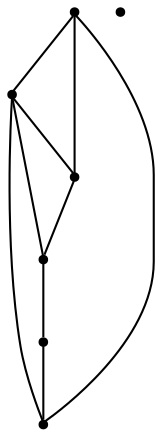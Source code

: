 graph {
  node [shape=point,comment="{\"directed\":false,\"doi\":\"10.1007/978-3-031-49275-4_8\",\"figure\":\"8 (2)\"}"]

  v0 [pos="708.0680000682073,537.4148114261986"]
  v1 [pos="632.3913605775148,304.5014312585233"]
  v2 [pos="528.5342102214336,517.5162045727157"]
  v3 [pos="509.9385166810374,681.3609462827523"]
  v4 [pos="514.5684211678306,413.9968089915435"]
  v5 [pos="311.8111237630993,537.4148114261986"]
  v6 [pos="387.4856966302167,304.50143125852344"]

  v0 -- v2 [id="-1",pos="708.0680000682073,537.4148114261986 678.445558243101,521.4959640959953 656.4879053162556,513.5822917367079 638.797607512699,510.60270217750497 621.1114429562925,507.61891583416894 607.6843034404563,509.5608823102895 595.6990948843378,513.3822768201842 583.7138227398016,517.1953095556319 573.166284719415,522.883668922178 528.5342102214336,517.5162045727157"]
  v1 -- v2 [id="-2",pos="632.3913605775148,304.5014312585233 615.4897181244563,364.77291070922513 606.0007364934867,376.9872058150569 597.828607404623,386.1135580258864 589.6606115629095,395.24404343321055 582.81366509887,401.29491592616023 579.1381273790959,409.14611343073943 575.462526070904,417.0014123379941 574.9582699185596,426.6528394727452 574.0289251939047,441.6634009763308 573.0954472220996,456.6739306860972 571.7410775135519,477.03942977438425 528.5342102214336,517.5162045727157"]
  v5 -- v6 [id="-3",pos="311.8111237630993,537.4148114261986 387.4856966302167,304.50143125852344 387.4856966302167,304.50143125852344 387.4856966302167,304.50143125852344"]
  v2 -- v3 [id="-4",pos="528.5342102214336,517.5162045727157 514.1069202778359,559.2306809582917 516.8406817372953,573.9578323576184 520.8246550771132,588.8767004866602 524.804431581363,603.7997336060159 530.0469468842579,618.9227816418954 509.9385166810374,681.3609462827523"]
  v2 -- v5 [id="-5",pos="528.5342102214336,517.5162045727157 465.061587032158,543.2241462747625 437.8280984715442,532.4892493696573 419.300150441653,529.038729760613 400.77217061755294,525.5882101515689 390.9497949125932,529.4138014455966 381.0273946265946,533.6144008369695 371.1132926291057,537.8150320221614 361.0991978447867,542.3823731178901 311.8111237630993,537.4148114261986"]
  v6 -- v1 [id="-8",pos="387.4856966302167,304.50143125852344 632.3913605775148,304.5014312585233 632.3913605775148,304.5014312585233 632.3913605775148,304.5014312585233"]
  v3 -- v5 [id="-12",pos="509.9385166810374,681.3609462827523 311.8111237630993,537.4148114261986 311.8111237630993,537.4148114261986 311.8111237630993,537.4148114261986"]
  v1 -- v0 [id="-13",pos="632.3913605775148,304.5014312585233 708.0680000682073,537.4148114261986 708.0680000682073,537.4148114261986 708.0680000682073,537.4148114261986"]
  v0 -- v3 [id="-14",pos="708.0680000682073,537.4148114261986 509.9385166810374,681.3609462827523 509.9385166810374,681.3609462827523 509.9385166810374,681.3609462827523"]
}